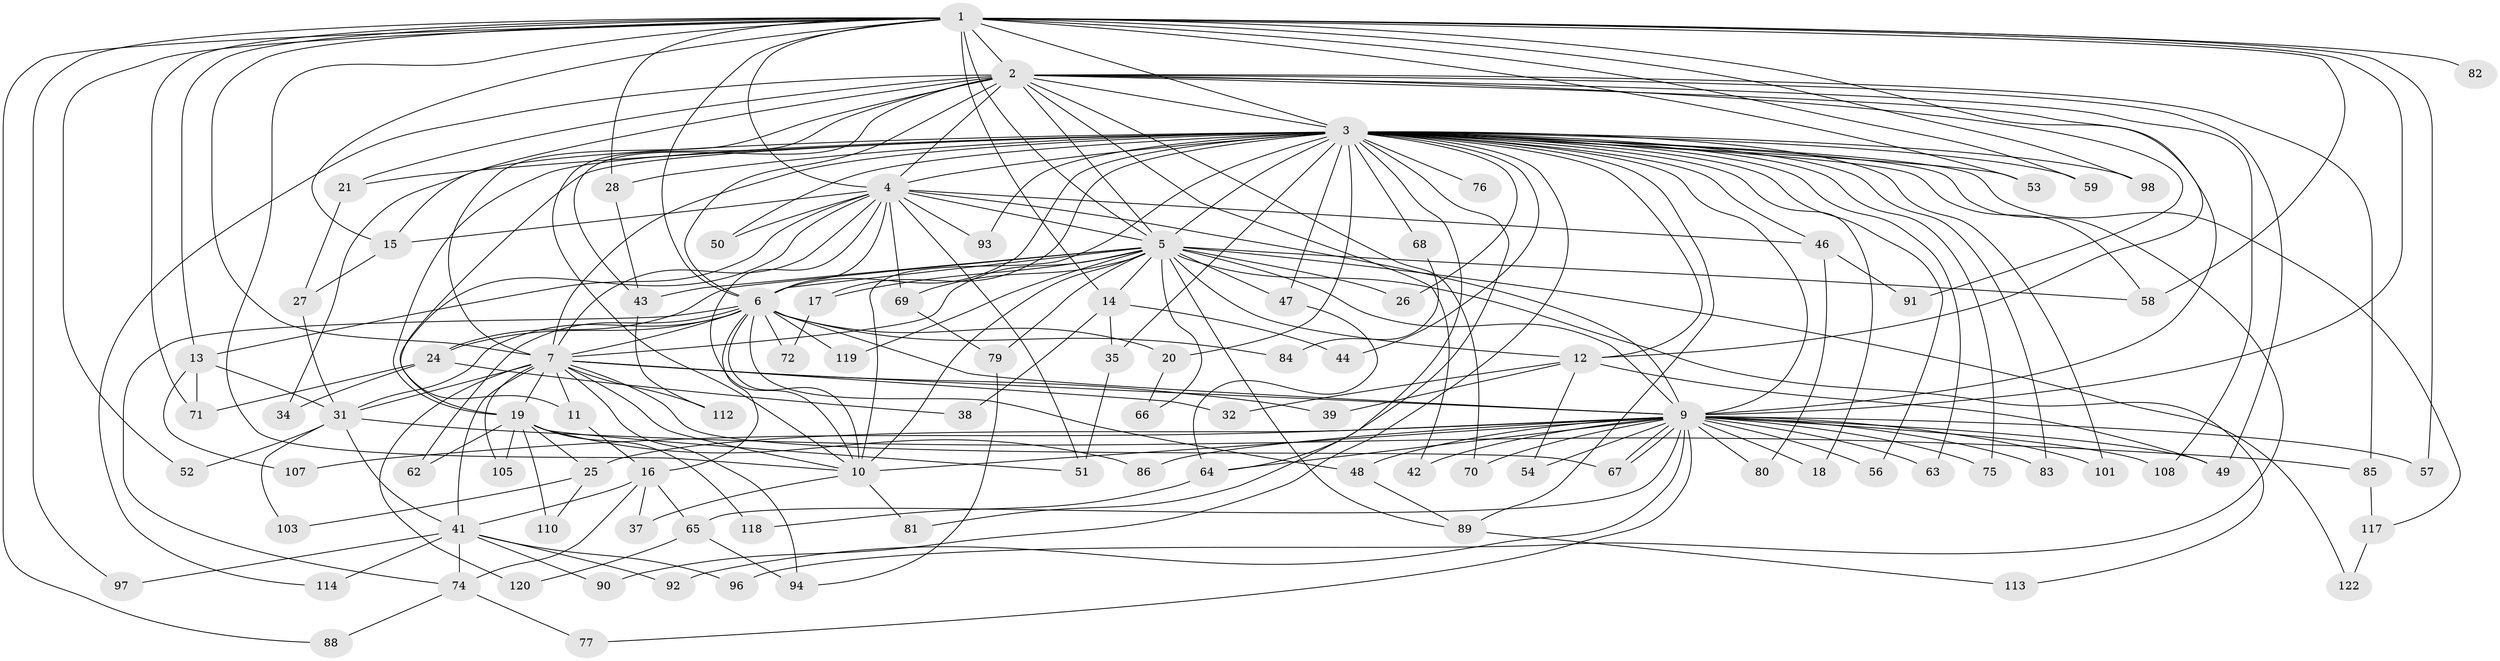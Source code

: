 // original degree distribution, {24: 0.00819672131147541, 17: 0.00819672131147541, 15: 0.00819672131147541, 19: 0.01639344262295082, 25: 0.00819672131147541, 22: 0.00819672131147541, 39: 0.00819672131147541, 33: 0.00819672131147541, 13: 0.00819672131147541, 3: 0.20491803278688525, 7: 0.01639344262295082, 4: 0.07377049180327869, 5: 0.05737704918032787, 6: 0.01639344262295082, 2: 0.5409836065573771, 8: 0.00819672131147541}
// Generated by graph-tools (version 1.1) at 2025/11/02/27/25 16:11:01]
// undirected, 96 vertices, 223 edges
graph export_dot {
graph [start="1"]
  node [color=gray90,style=filled];
  1 [super="+23"];
  2 [super="+60"];
  3 [super="+8"];
  4 [super="+29"];
  5 [super="+73"];
  6 [super="+115"];
  7 [super="+22"];
  9 [super="+45"];
  10 [super="+33"];
  11;
  12 [super="+30"];
  13 [super="+36"];
  14;
  15 [super="+99"];
  16;
  17;
  18;
  19 [super="+40"];
  20;
  21;
  24 [super="+104"];
  25;
  26;
  27;
  28;
  31 [super="+106"];
  32;
  34;
  35;
  37;
  38;
  39;
  41 [super="+78"];
  42;
  43 [super="+87"];
  44;
  46;
  47;
  48;
  49 [super="+55"];
  50;
  51 [super="+61"];
  52;
  53;
  54;
  56;
  57;
  58 [super="+100"];
  59;
  62;
  63;
  64 [super="+95"];
  65 [super="+116"];
  66;
  67 [super="+102"];
  68;
  69;
  70;
  71;
  72;
  74 [super="+111"];
  75;
  76;
  77;
  79 [super="+121"];
  80;
  81;
  82;
  83;
  84;
  85;
  86;
  88;
  89 [super="+109"];
  90;
  91;
  92;
  93;
  94;
  96;
  97;
  98;
  101;
  103;
  105;
  107;
  108;
  110;
  112;
  113;
  114;
  117;
  118;
  119;
  120;
  122;
  1 -- 2;
  1 -- 3 [weight=2];
  1 -- 4;
  1 -- 5;
  1 -- 6 [weight=2];
  1 -- 7;
  1 -- 9 [weight=2];
  1 -- 10;
  1 -- 13;
  1 -- 14;
  1 -- 15;
  1 -- 52;
  1 -- 57;
  1 -- 58;
  1 -- 59;
  1 -- 71;
  1 -- 82 [weight=2];
  1 -- 88;
  1 -- 97;
  1 -- 98;
  1 -- 12;
  1 -- 53;
  1 -- 28;
  2 -- 3 [weight=2];
  2 -- 4 [weight=2];
  2 -- 5;
  2 -- 6;
  2 -- 7;
  2 -- 9;
  2 -- 10;
  2 -- 21;
  2 -- 34;
  2 -- 42;
  2 -- 43;
  2 -- 85;
  2 -- 114;
  2 -- 70;
  2 -- 91;
  2 -- 108;
  2 -- 49;
  3 -- 4 [weight=2];
  3 -- 5 [weight=2];
  3 -- 6 [weight=2];
  3 -- 7 [weight=2];
  3 -- 9 [weight=2];
  3 -- 10 [weight=3];
  3 -- 15;
  3 -- 19;
  3 -- 47;
  3 -- 64;
  3 -- 76 [weight=2];
  3 -- 98;
  3 -- 11;
  3 -- 12;
  3 -- 17;
  3 -- 18;
  3 -- 20;
  3 -- 21;
  3 -- 26;
  3 -- 28;
  3 -- 35;
  3 -- 44;
  3 -- 46;
  3 -- 50;
  3 -- 53;
  3 -- 56;
  3 -- 59;
  3 -- 63;
  3 -- 68;
  3 -- 75;
  3 -- 81;
  3 -- 83;
  3 -- 89;
  3 -- 90;
  3 -- 93;
  3 -- 96;
  3 -- 101;
  3 -- 117;
  3 -- 58;
  4 -- 5 [weight=2];
  4 -- 6;
  4 -- 7;
  4 -- 9;
  4 -- 10;
  4 -- 13;
  4 -- 19;
  4 -- 46;
  4 -- 50;
  4 -- 51;
  4 -- 69;
  4 -- 93;
  4 -- 15;
  5 -- 6;
  5 -- 7;
  5 -- 9 [weight=2];
  5 -- 10;
  5 -- 12;
  5 -- 14;
  5 -- 17;
  5 -- 24;
  5 -- 26;
  5 -- 47;
  5 -- 58;
  5 -- 66;
  5 -- 69;
  5 -- 79;
  5 -- 89;
  5 -- 119;
  5 -- 122;
  5 -- 113;
  5 -- 43;
  6 -- 7;
  6 -- 9;
  6 -- 10;
  6 -- 16;
  6 -- 20;
  6 -- 24;
  6 -- 31;
  6 -- 48;
  6 -- 62;
  6 -- 72;
  6 -- 74;
  6 -- 84;
  6 -- 119;
  7 -- 9;
  7 -- 10 [weight=2];
  7 -- 11;
  7 -- 32;
  7 -- 41;
  7 -- 94;
  7 -- 105;
  7 -- 112;
  7 -- 120;
  7 -- 39;
  7 -- 19;
  7 -- 31;
  7 -- 67;
  9 -- 10;
  9 -- 18;
  9 -- 25;
  9 -- 42;
  9 -- 48;
  9 -- 49;
  9 -- 54;
  9 -- 56;
  9 -- 57;
  9 -- 63;
  9 -- 65 [weight=2];
  9 -- 67;
  9 -- 67;
  9 -- 70;
  9 -- 77;
  9 -- 80;
  9 -- 83;
  9 -- 86;
  9 -- 92;
  9 -- 107;
  9 -- 108;
  9 -- 75;
  9 -- 101;
  9 -- 64;
  10 -- 37;
  10 -- 81;
  11 -- 16;
  12 -- 32;
  12 -- 39;
  12 -- 49;
  12 -- 54;
  13 -- 107;
  13 -- 71;
  13 -- 31;
  14 -- 35;
  14 -- 38;
  14 -- 44;
  15 -- 27;
  16 -- 37;
  16 -- 65;
  16 -- 74;
  16 -- 41;
  17 -- 72;
  19 -- 25;
  19 -- 51;
  19 -- 105;
  19 -- 110;
  19 -- 86;
  19 -- 118;
  19 -- 62;
  20 -- 66;
  21 -- 27;
  24 -- 34;
  24 -- 38;
  24 -- 71;
  25 -- 103;
  25 -- 110;
  27 -- 31;
  28 -- 43;
  31 -- 41;
  31 -- 52;
  31 -- 85;
  31 -- 103;
  35 -- 51;
  41 -- 90;
  41 -- 97;
  41 -- 114;
  41 -- 96;
  41 -- 92;
  41 -- 74;
  43 -- 112;
  46 -- 80;
  46 -- 91;
  47 -- 64;
  48 -- 89;
  64 -- 118;
  65 -- 94;
  65 -- 120;
  68 -- 84;
  69 -- 79;
  74 -- 77;
  74 -- 88;
  79 -- 94;
  85 -- 117;
  89 -- 113;
  117 -- 122;
}
